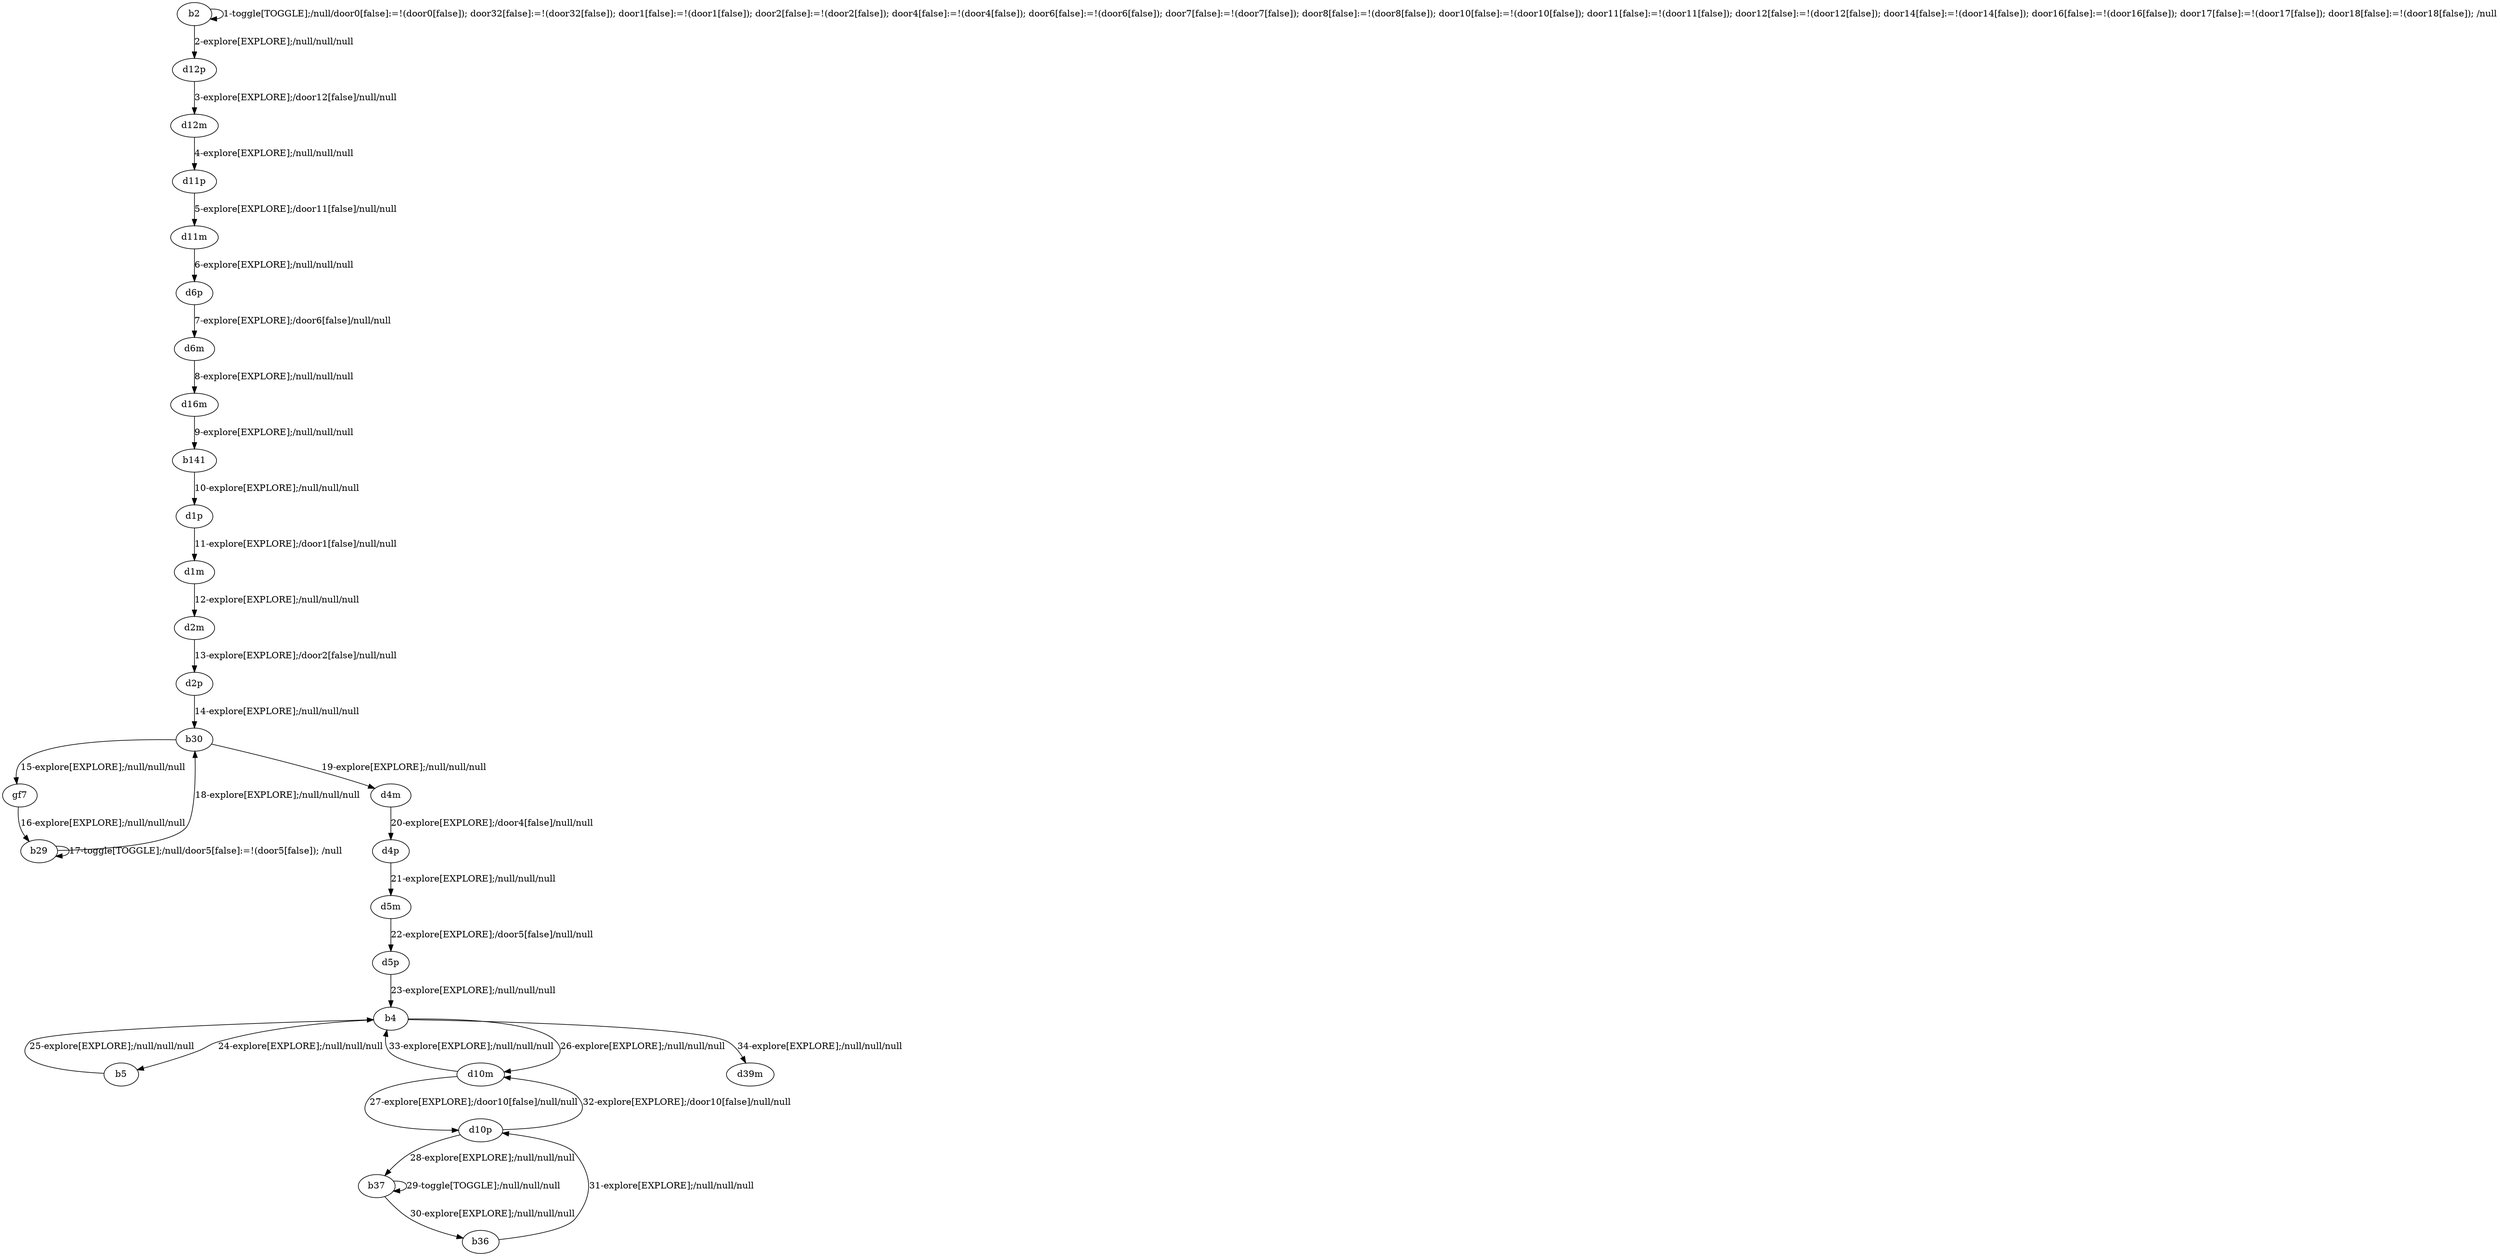 # Total number of goals covered by this test: 9
# b5 --> b4
# d10p --> b37
# b4 --> d10m
# d10p --> d10m
# b36 --> d10p
# b37 --> b36
# b4 --> b5
# b37 --> b37
# d10m --> b4

digraph g {
"b2" -> "b2" [label = "1-toggle[TOGGLE];/null/door0[false]:=!(door0[false]); door32[false]:=!(door32[false]); door1[false]:=!(door1[false]); door2[false]:=!(door2[false]); door4[false]:=!(door4[false]); door6[false]:=!(door6[false]); door7[false]:=!(door7[false]); door8[false]:=!(door8[false]); door10[false]:=!(door10[false]); door11[false]:=!(door11[false]); door12[false]:=!(door12[false]); door14[false]:=!(door14[false]); door16[false]:=!(door16[false]); door17[false]:=!(door17[false]); door18[false]:=!(door18[false]); /null"];
"b2" -> "d12p" [label = "2-explore[EXPLORE];/null/null/null"];
"d12p" -> "d12m" [label = "3-explore[EXPLORE];/door12[false]/null/null"];
"d12m" -> "d11p" [label = "4-explore[EXPLORE];/null/null/null"];
"d11p" -> "d11m" [label = "5-explore[EXPLORE];/door11[false]/null/null"];
"d11m" -> "d6p" [label = "6-explore[EXPLORE];/null/null/null"];
"d6p" -> "d6m" [label = "7-explore[EXPLORE];/door6[false]/null/null"];
"d6m" -> "d16m" [label = "8-explore[EXPLORE];/null/null/null"];
"d16m" -> "b141" [label = "9-explore[EXPLORE];/null/null/null"];
"b141" -> "d1p" [label = "10-explore[EXPLORE];/null/null/null"];
"d1p" -> "d1m" [label = "11-explore[EXPLORE];/door1[false]/null/null"];
"d1m" -> "d2m" [label = "12-explore[EXPLORE];/null/null/null"];
"d2m" -> "d2p" [label = "13-explore[EXPLORE];/door2[false]/null/null"];
"d2p" -> "b30" [label = "14-explore[EXPLORE];/null/null/null"];
"b30" -> "gf7" [label = "15-explore[EXPLORE];/null/null/null"];
"gf7" -> "b29" [label = "16-explore[EXPLORE];/null/null/null"];
"b29" -> "b29" [label = "17-toggle[TOGGLE];/null/door5[false]:=!(door5[false]); /null"];
"b29" -> "b30" [label = "18-explore[EXPLORE];/null/null/null"];
"b30" -> "d4m" [label = "19-explore[EXPLORE];/null/null/null"];
"d4m" -> "d4p" [label = "20-explore[EXPLORE];/door4[false]/null/null"];
"d4p" -> "d5m" [label = "21-explore[EXPLORE];/null/null/null"];
"d5m" -> "d5p" [label = "22-explore[EXPLORE];/door5[false]/null/null"];
"d5p" -> "b4" [label = "23-explore[EXPLORE];/null/null/null"];
"b4" -> "b5" [label = "24-explore[EXPLORE];/null/null/null"];
"b5" -> "b4" [label = "25-explore[EXPLORE];/null/null/null"];
"b4" -> "d10m" [label = "26-explore[EXPLORE];/null/null/null"];
"d10m" -> "d10p" [label = "27-explore[EXPLORE];/door10[false]/null/null"];
"d10p" -> "b37" [label = "28-explore[EXPLORE];/null/null/null"];
"b37" -> "b37" [label = "29-toggle[TOGGLE];/null/null/null"];
"b37" -> "b36" [label = "30-explore[EXPLORE];/null/null/null"];
"b36" -> "d10p" [label = "31-explore[EXPLORE];/null/null/null"];
"d10p" -> "d10m" [label = "32-explore[EXPLORE];/door10[false]/null/null"];
"d10m" -> "b4" [label = "33-explore[EXPLORE];/null/null/null"];
"b4" -> "d39m" [label = "34-explore[EXPLORE];/null/null/null"];
}